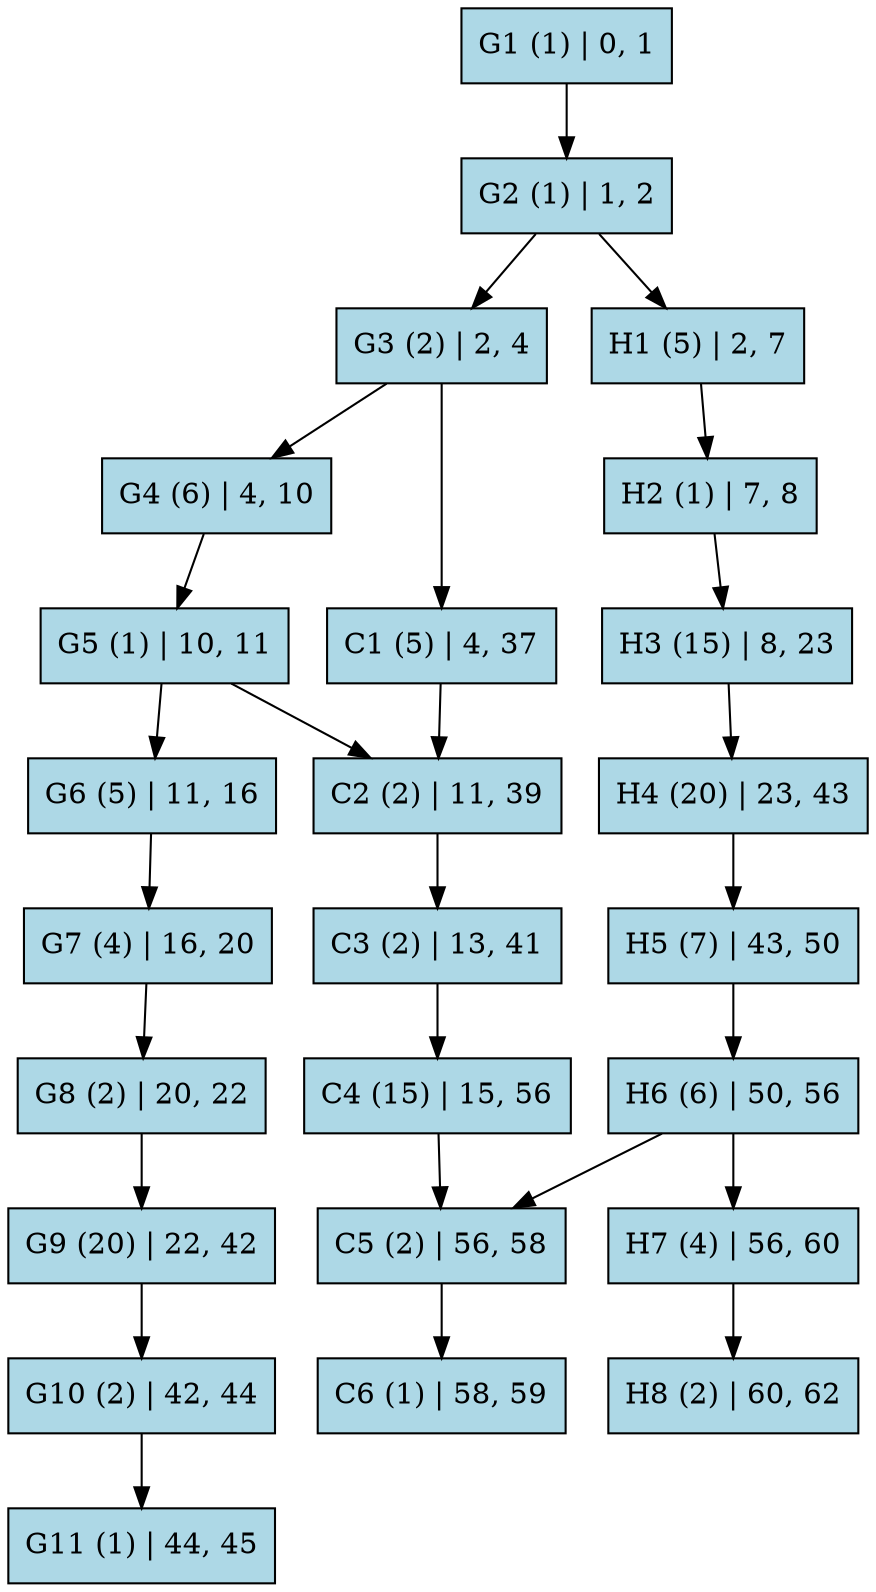 digraph G {
  G1 [shape=rect, style=filled, fillcolor=lightblue, label="G1 (1) | 0, 1"];
  G2 [shape=rect, style=filled, fillcolor=lightblue, label="G2 (1) | 1, 2"];
  G3 [shape=rect, style=filled, fillcolor=lightblue, label="G3 (2) | 2, 4"];
  G4 [shape=rect, style=filled, fillcolor=lightblue, label="G4 (6) | 4, 10"];
  G5 [shape=rect, style=filled, fillcolor=lightblue, label="G5 (1) | 10, 11"];
  G6 [shape=rect, style=filled, fillcolor=lightblue, label="G6 (5) | 11, 16"];
  G7 [shape=rect, style=filled, fillcolor=lightblue, label="G7 (4) | 16, 20"];
  G8 [shape=rect, style=filled, fillcolor=lightblue, label="G8 (2) | 20, 22"];
  G9 [shape=rect, style=filled, fillcolor=lightblue, label="G9 (20) | 22, 42"];
  G10 [shape=rect, style=filled, fillcolor=lightblue, label="G10 (2) | 42, 44"];
  G11 [shape=rect, style=filled, fillcolor=lightblue, label="G11 (1) | 44, 45"];
  H1 [shape=rect, style=filled, fillcolor=lightblue, label="H1 (5) | 2, 7"];
  H2 [shape=rect, style=filled, fillcolor=lightblue, label="H2 (1) | 7, 8"];
  H3 [shape=rect, style=filled, fillcolor=lightblue, label="H3 (15) | 8, 23"];
  H4 [shape=rect, style=filled, fillcolor=lightblue, label="H4 (20) | 23, 43"];
  H5 [shape=rect, style=filled, fillcolor=lightblue, label="H5 (7) | 43, 50"];
  H6 [shape=rect, style=filled, fillcolor=lightblue, label="H6 (6) | 50, 56"];
  H7 [shape=rect, style=filled, fillcolor=lightblue, label="H7 (4) | 56, 60"];
  H8 [shape=rect, style=filled, fillcolor=lightblue, label="H8 (2) | 60, 62"];
  C1 [shape=rect, style=filled, fillcolor=lightblue, label="C1 (5) | 4, 37"];
  C2 [shape=rect, style=filled, fillcolor=lightblue, label="C2 (2) | 11, 39"];
  C3 [shape=rect, style=filled, fillcolor=lightblue, label="C3 (2) | 13, 41"];
  C4 [shape=rect, style=filled, fillcolor=lightblue, label="C4 (15) | 15, 56"];
  C5 [shape=rect, style=filled, fillcolor=lightblue, label="C5 (2) | 56, 58"];
  C6 [shape=rect, style=filled, fillcolor=lightblue, label="C6 (1) | 58, 59"];
  G1 -> G2;
  G2 -> G3;
  G2 -> H1;
  G3 -> G4;
  G3 -> C1;
  G4 -> G5;
  G5 -> G6;
  G5 -> C2;
  G6 -> G7;
  G7 -> G8;
  G8 -> G9;
  G9 -> G10;
  G10 -> G11;
  H1 -> H2;
  H2 -> H3;
  H3 -> H4;
  H4 -> H5;
  H5 -> H6;
  H6 -> H7;
  H6 -> C5;
  H7 -> H8;
  C1 -> C2;
  C2 -> C3;
  C3 -> C4;
  C4 -> C5;
  C5 -> C6;
}
